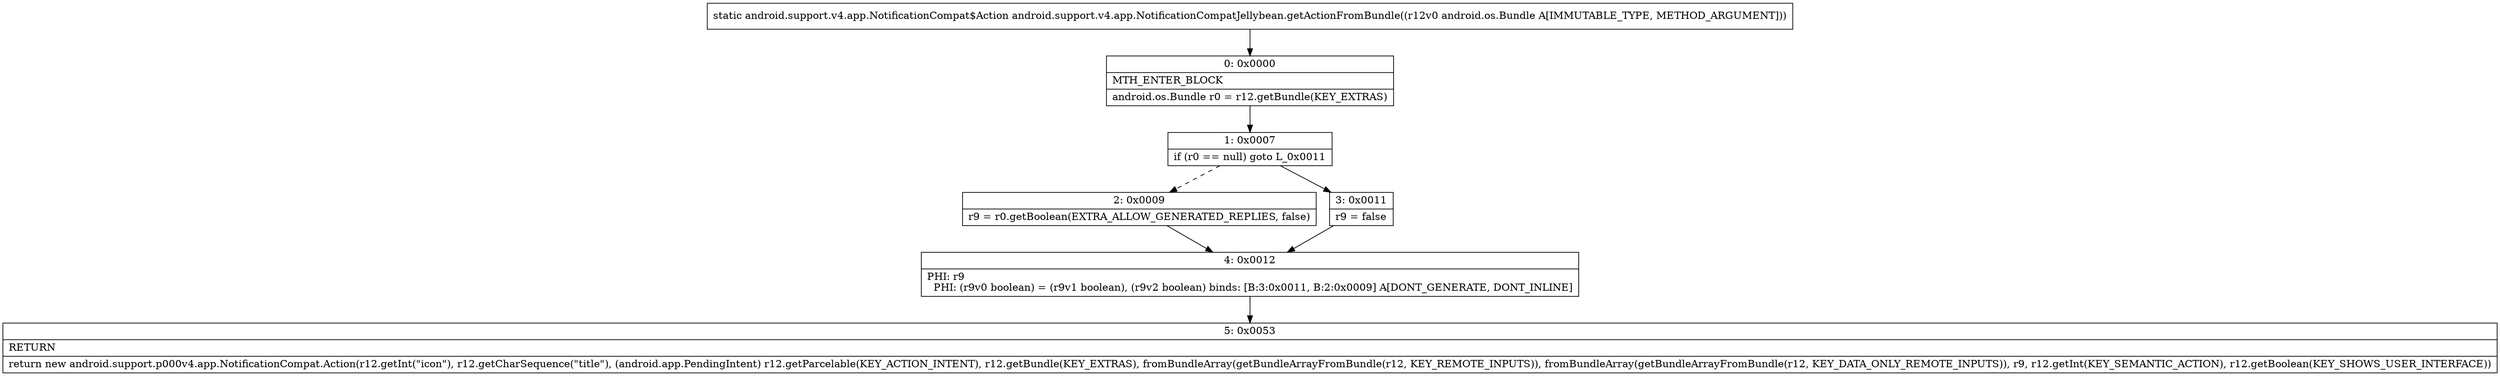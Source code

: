 digraph "CFG forandroid.support.v4.app.NotificationCompatJellybean.getActionFromBundle(Landroid\/os\/Bundle;)Landroid\/support\/v4\/app\/NotificationCompat$Action;" {
Node_0 [shape=record,label="{0\:\ 0x0000|MTH_ENTER_BLOCK\l|android.os.Bundle r0 = r12.getBundle(KEY_EXTRAS)\l}"];
Node_1 [shape=record,label="{1\:\ 0x0007|if (r0 == null) goto L_0x0011\l}"];
Node_2 [shape=record,label="{2\:\ 0x0009|r9 = r0.getBoolean(EXTRA_ALLOW_GENERATED_REPLIES, false)\l}"];
Node_3 [shape=record,label="{3\:\ 0x0011|r9 = false\l}"];
Node_4 [shape=record,label="{4\:\ 0x0012|PHI: r9 \l  PHI: (r9v0 boolean) = (r9v1 boolean), (r9v2 boolean) binds: [B:3:0x0011, B:2:0x0009] A[DONT_GENERATE, DONT_INLINE]\l}"];
Node_5 [shape=record,label="{5\:\ 0x0053|RETURN\l|return new android.support.p000v4.app.NotificationCompat.Action(r12.getInt(\"icon\"), r12.getCharSequence(\"title\"), (android.app.PendingIntent) r12.getParcelable(KEY_ACTION_INTENT), r12.getBundle(KEY_EXTRAS), fromBundleArray(getBundleArrayFromBundle(r12, KEY_REMOTE_INPUTS)), fromBundleArray(getBundleArrayFromBundle(r12, KEY_DATA_ONLY_REMOTE_INPUTS)), r9, r12.getInt(KEY_SEMANTIC_ACTION), r12.getBoolean(KEY_SHOWS_USER_INTERFACE))\l}"];
MethodNode[shape=record,label="{static android.support.v4.app.NotificationCompat$Action android.support.v4.app.NotificationCompatJellybean.getActionFromBundle((r12v0 android.os.Bundle A[IMMUTABLE_TYPE, METHOD_ARGUMENT])) }"];
MethodNode -> Node_0;
Node_0 -> Node_1;
Node_1 -> Node_2[style=dashed];
Node_1 -> Node_3;
Node_2 -> Node_4;
Node_3 -> Node_4;
Node_4 -> Node_5;
}

